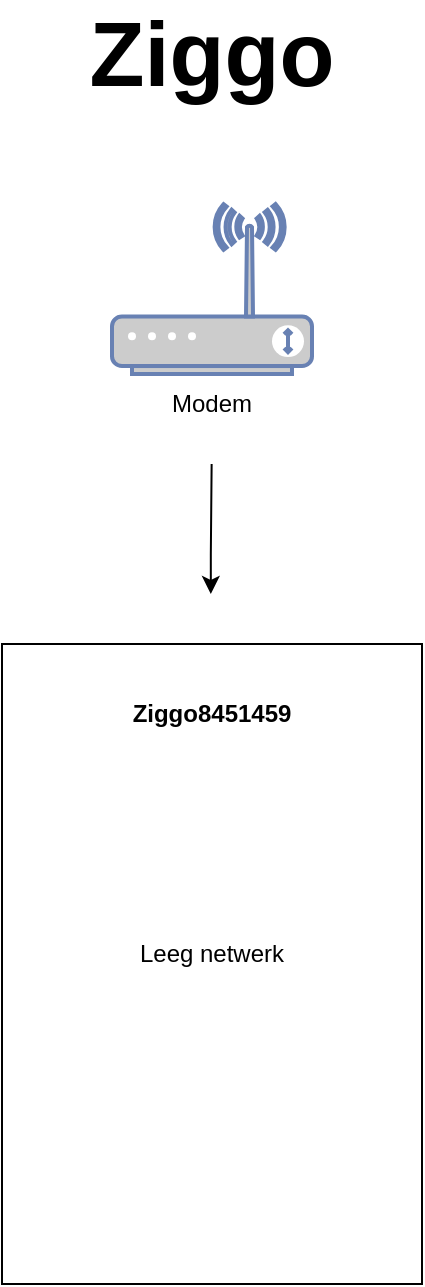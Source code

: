 <mxfile version="26.0.1">
  <diagram name="Page-1" id="e3a06f82-3646-2815-327d-82caf3d4e204">
    <mxGraphModel dx="2988.5" dy="1917" grid="1" gridSize="10" guides="1" tooltips="1" connect="1" arrows="1" fold="1" page="1" pageScale="1.5" pageWidth="1169" pageHeight="826" background="none" math="0" shadow="0">
      <root>
        <mxCell id="0" style=";html=1;" />
        <mxCell id="1" style=";html=1;" parent="0" />
        <mxCell id="WD2J03sTBG4vTbbsbsCk-1" value="" style="fontColor=#0066CC;verticalAlign=top;verticalLabelPosition=bottom;labelPosition=center;align=center;html=1;outlineConnect=0;fillColor=#CCCCCC;strokeColor=#6881B3;gradientColor=none;gradientDirection=north;strokeWidth=2;shape=mxgraph.networks.wireless_modem;" vertex="1" parent="1">
          <mxGeometry x="-1670" y="-1090" width="100" height="85" as="geometry" />
        </mxCell>
        <mxCell id="WD2J03sTBG4vTbbsbsCk-2" value="Ziggo" style="text;html=1;align=center;verticalAlign=middle;whiteSpace=wrap;rounded=0;fontStyle=1;fontSize=45;" vertex="1" parent="1">
          <mxGeometry x="-1650" y="-1180" width="60" height="30" as="geometry" />
        </mxCell>
        <mxCell id="WD2J03sTBG4vTbbsbsCk-3" value="Modem" style="text;html=1;align=center;verticalAlign=middle;whiteSpace=wrap;rounded=0;" vertex="1" parent="1">
          <mxGeometry x="-1650" y="-1005" width="60" height="30" as="geometry" />
        </mxCell>
        <mxCell id="WD2J03sTBG4vTbbsbsCk-4" value="" style="endArrow=classic;html=1;rounded=0;fontStyle=1" edge="1" parent="1">
          <mxGeometry width="50" height="50" relative="1" as="geometry">
            <mxPoint x="-1620.18" y="-960" as="sourcePoint" />
            <mxPoint x="-1620.59" y="-895" as="targetPoint" />
            <Array as="points">
              <mxPoint x="-1620.59" y="-915" />
            </Array>
          </mxGeometry>
        </mxCell>
        <mxCell id="WD2J03sTBG4vTbbsbsCk-6" value="" style="rounded=0;whiteSpace=wrap;html=1;" vertex="1" parent="1">
          <mxGeometry x="-1725" y="-870" width="210" height="320" as="geometry" />
        </mxCell>
        <mxCell id="WD2J03sTBG4vTbbsbsCk-7" value="Ziggo8451459" style="text;html=1;align=center;verticalAlign=middle;whiteSpace=wrap;rounded=0;fontStyle=1" vertex="1" parent="1">
          <mxGeometry x="-1650" y="-850" width="60" height="30" as="geometry" />
        </mxCell>
        <mxCell id="WD2J03sTBG4vTbbsbsCk-8" value="Leeg netwerk" style="text;html=1;align=center;verticalAlign=middle;whiteSpace=wrap;rounded=0;" vertex="1" parent="1">
          <mxGeometry x="-1675" y="-730" width="110" height="30" as="geometry" />
        </mxCell>
      </root>
    </mxGraphModel>
  </diagram>
</mxfile>
